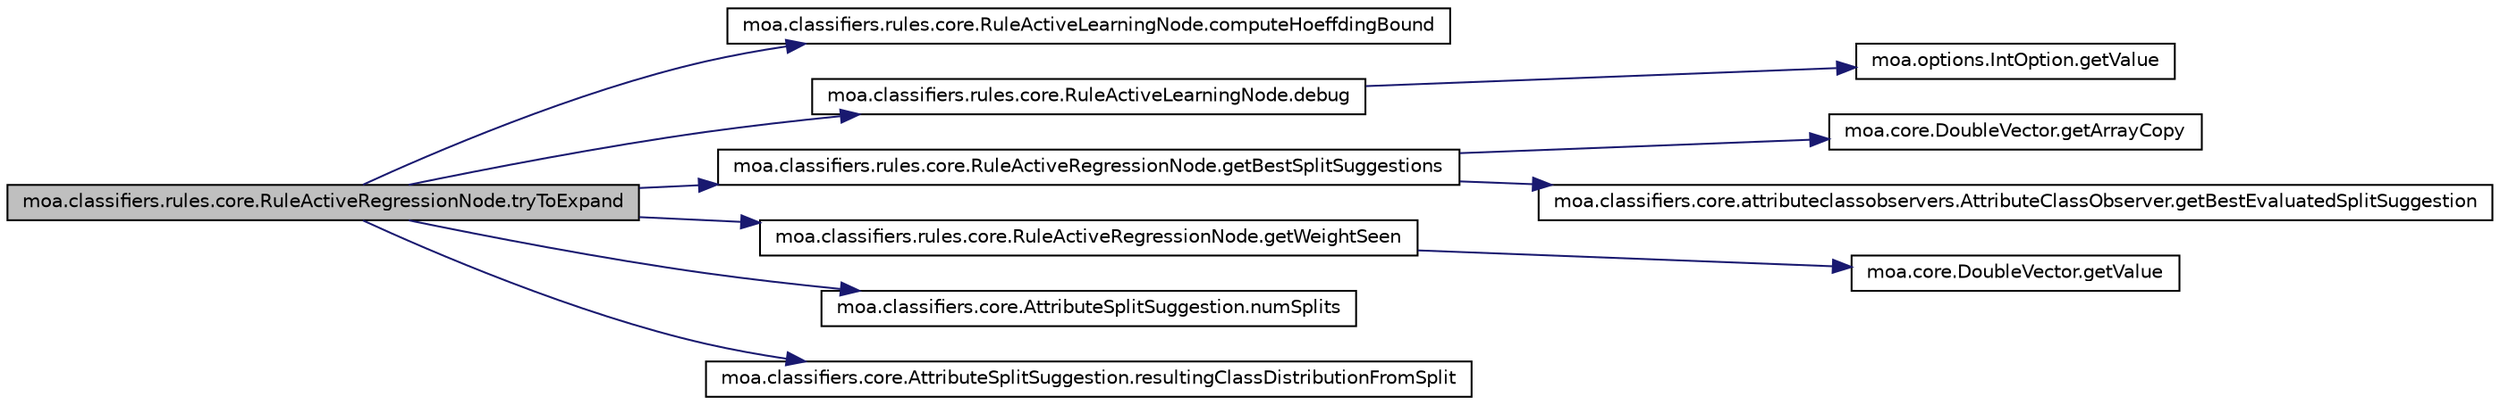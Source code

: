 digraph G
{
  edge [fontname="Helvetica",fontsize="10",labelfontname="Helvetica",labelfontsize="10"];
  node [fontname="Helvetica",fontsize="10",shape=record];
  rankdir=LR;
  Node1 [label="moa.classifiers.rules.core.RuleActiveRegressionNode.tryToExpand",height=0.2,width=0.4,color="black", fillcolor="grey75", style="filled" fontcolor="black"];
  Node1 -> Node2 [color="midnightblue",fontsize="10",style="solid",fontname="Helvetica"];
  Node2 [label="moa.classifiers.rules.core.RuleActiveLearningNode.computeHoeffdingBound",height=0.2,width=0.4,color="black", fillcolor="white", style="filled",URL="$classmoa_1_1classifiers_1_1rules_1_1core_1_1RuleActiveLearningNode.html#ae0c5661bff1f131e55ee85bdd743b7ad"];
  Node1 -> Node3 [color="midnightblue",fontsize="10",style="solid",fontname="Helvetica"];
  Node3 [label="moa.classifiers.rules.core.RuleActiveLearningNode.debug",height=0.2,width=0.4,color="black", fillcolor="white", style="filled",URL="$classmoa_1_1classifiers_1_1rules_1_1core_1_1RuleActiveLearningNode.html#aeecf86c1e64660bab6dee5f27f122a81"];
  Node3 -> Node4 [color="midnightblue",fontsize="10",style="solid",fontname="Helvetica"];
  Node4 [label="moa.options.IntOption.getValue",height=0.2,width=0.4,color="black", fillcolor="white", style="filled",URL="$classmoa_1_1options_1_1IntOption.html#affae8787274b44ab7616d46b8d6c831a"];
  Node1 -> Node5 [color="midnightblue",fontsize="10",style="solid",fontname="Helvetica"];
  Node5 [label="moa.classifiers.rules.core.RuleActiveRegressionNode.getBestSplitSuggestions",height=0.2,width=0.4,color="black", fillcolor="white", style="filled",URL="$classmoa_1_1classifiers_1_1rules_1_1core_1_1RuleActiveRegressionNode.html#a2557ae6dde854e4c2deef5dafc1990c1"];
  Node5 -> Node6 [color="midnightblue",fontsize="10",style="solid",fontname="Helvetica"];
  Node6 [label="moa.core.DoubleVector.getArrayCopy",height=0.2,width=0.4,color="black", fillcolor="white", style="filled",URL="$classmoa_1_1core_1_1DoubleVector.html#a6d0ce5fe7346a8d4b4a6ae444750f9c8"];
  Node5 -> Node7 [color="midnightblue",fontsize="10",style="solid",fontname="Helvetica"];
  Node7 [label="moa.classifiers.core.attributeclassobservers.AttributeClassObserver.getBestEvaluatedSplitSuggestion",height=0.2,width=0.4,color="black", fillcolor="white", style="filled",URL="$interfacemoa_1_1classifiers_1_1core_1_1attributeclassobservers_1_1AttributeClassObserver.html#a989571adba7ae36c8bda51b2d6f87b5b",tooltip="Gets the best split suggestion given a criterion and a class distribution."];
  Node1 -> Node8 [color="midnightblue",fontsize="10",style="solid",fontname="Helvetica"];
  Node8 [label="moa.classifiers.rules.core.RuleActiveRegressionNode.getWeightSeen",height=0.2,width=0.4,color="black", fillcolor="white", style="filled",URL="$classmoa_1_1classifiers_1_1rules_1_1core_1_1RuleActiveRegressionNode.html#a2347f14bddf270560f15060e4c1c9bc7"];
  Node8 -> Node9 [color="midnightblue",fontsize="10",style="solid",fontname="Helvetica"];
  Node9 [label="moa.core.DoubleVector.getValue",height=0.2,width=0.4,color="black", fillcolor="white", style="filled",URL="$classmoa_1_1core_1_1DoubleVector.html#a0a22580b229225823e9b11ed9d35104a"];
  Node1 -> Node10 [color="midnightblue",fontsize="10",style="solid",fontname="Helvetica"];
  Node10 [label="moa.classifiers.core.AttributeSplitSuggestion.numSplits",height=0.2,width=0.4,color="black", fillcolor="white", style="filled",URL="$classmoa_1_1classifiers_1_1core_1_1AttributeSplitSuggestion.html#afcced50eef2981b7a7a30e2a40086e41"];
  Node1 -> Node11 [color="midnightblue",fontsize="10",style="solid",fontname="Helvetica"];
  Node11 [label="moa.classifiers.core.AttributeSplitSuggestion.resultingClassDistributionFromSplit",height=0.2,width=0.4,color="black", fillcolor="white", style="filled",URL="$classmoa_1_1classifiers_1_1core_1_1AttributeSplitSuggestion.html#ae715b4c66ed0aa5f3d05e5a101c93a61"];
}
